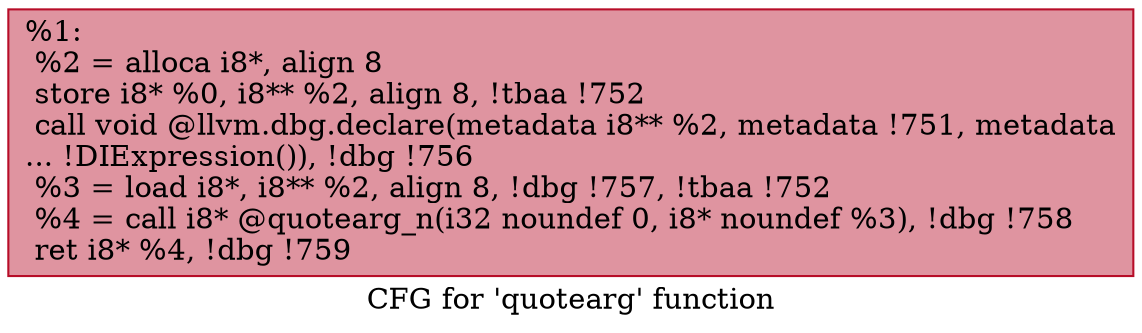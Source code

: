 digraph "CFG for 'quotearg' function" {
	label="CFG for 'quotearg' function";

	Node0x11781a0 [shape=record,color="#b70d28ff", style=filled, fillcolor="#b70d2870",label="{%1:\l  %2 = alloca i8*, align 8\l  store i8* %0, i8** %2, align 8, !tbaa !752\l  call void @llvm.dbg.declare(metadata i8** %2, metadata !751, metadata\l... !DIExpression()), !dbg !756\l  %3 = load i8*, i8** %2, align 8, !dbg !757, !tbaa !752\l  %4 = call i8* @quotearg_n(i32 noundef 0, i8* noundef %3), !dbg !758\l  ret i8* %4, !dbg !759\l}"];
}
